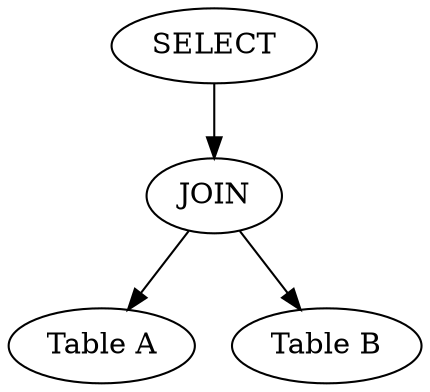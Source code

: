 digraph QueryPlan {
    A [label="SELECT"];
    B [label="JOIN"];
    C [label="Table A"];
    D [label="Table B"];
    A -> B;
    B -> C;
    B -> D;
}
